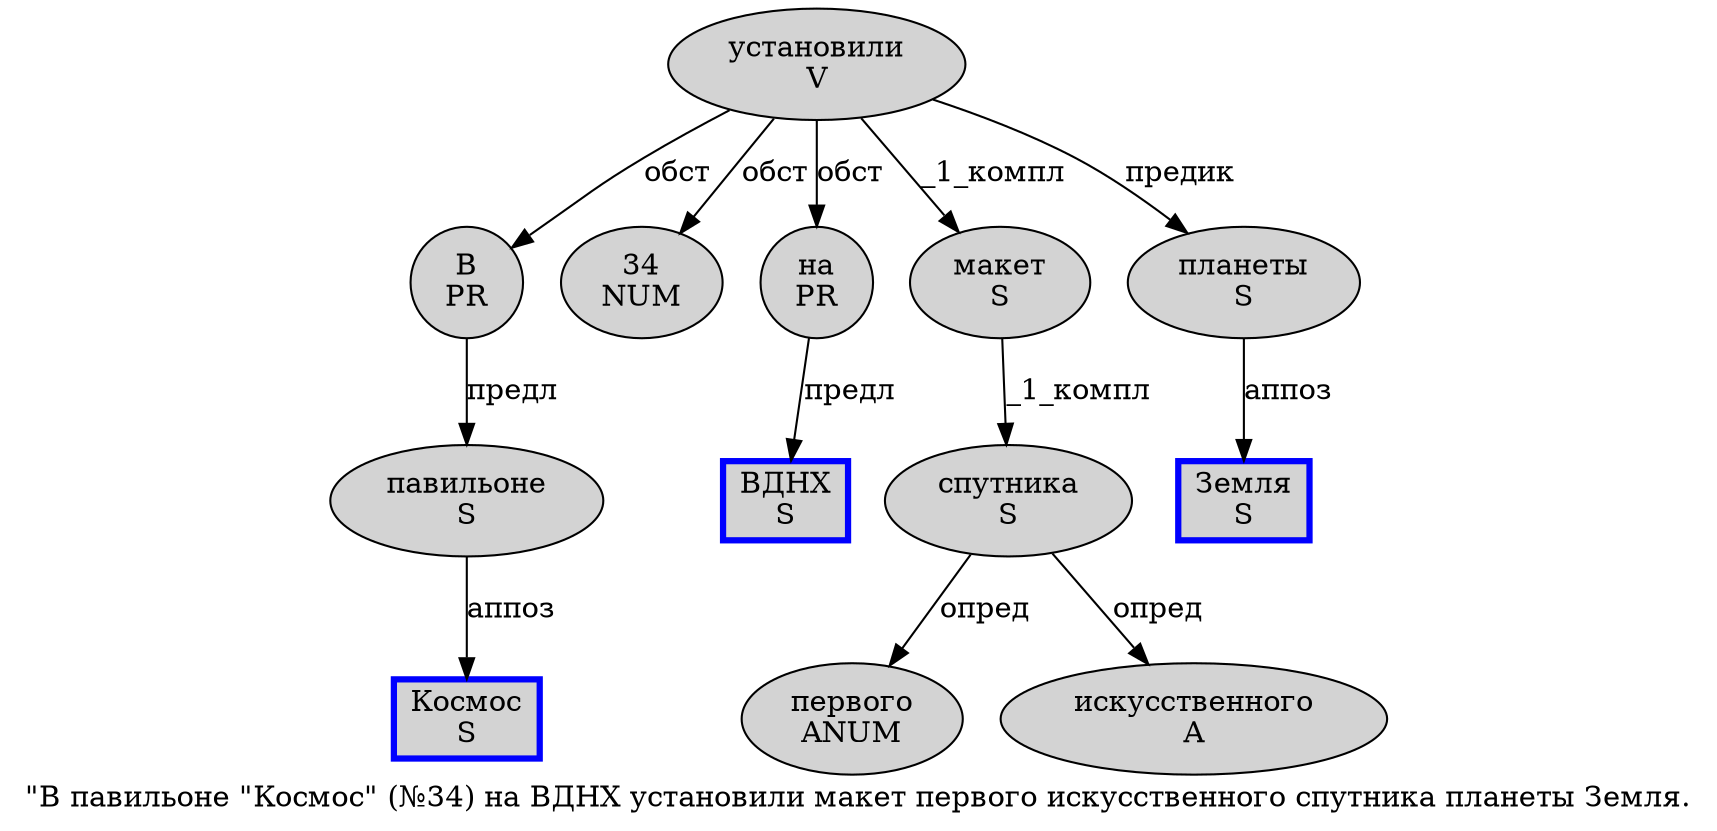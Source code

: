 digraph SENTENCE_683 {
	graph [label="\"В павильоне \"Космос\" (№34) на ВДНХ установили макет первого искусственного спутника планеты Земля."]
	node [style=filled]
		1 [label="В
PR" color="" fillcolor=lightgray penwidth=1 shape=ellipse]
		2 [label="павильоне
S" color="" fillcolor=lightgray penwidth=1 shape=ellipse]
		4 [label="Космос
S" color=blue fillcolor=lightgray penwidth=3 shape=box]
		8 [label="34
NUM" color="" fillcolor=lightgray penwidth=1 shape=ellipse]
		10 [label="на
PR" color="" fillcolor=lightgray penwidth=1 shape=ellipse]
		11 [label="ВДНХ
S" color=blue fillcolor=lightgray penwidth=3 shape=box]
		12 [label="установили
V" color="" fillcolor=lightgray penwidth=1 shape=ellipse]
		13 [label="макет
S" color="" fillcolor=lightgray penwidth=1 shape=ellipse]
		14 [label="первого
ANUM" color="" fillcolor=lightgray penwidth=1 shape=ellipse]
		15 [label="искусственного
A" color="" fillcolor=lightgray penwidth=1 shape=ellipse]
		16 [label="спутника
S" color="" fillcolor=lightgray penwidth=1 shape=ellipse]
		17 [label="планеты
S" color="" fillcolor=lightgray penwidth=1 shape=ellipse]
		18 [label="Земля
S" color=blue fillcolor=lightgray penwidth=3 shape=box]
			12 -> 1 [label="обст"]
			12 -> 8 [label="обст"]
			12 -> 10 [label="обст"]
			12 -> 13 [label="_1_компл"]
			12 -> 17 [label="предик"]
			13 -> 16 [label="_1_компл"]
			1 -> 2 [label="предл"]
			16 -> 14 [label="опред"]
			16 -> 15 [label="опред"]
			17 -> 18 [label="аппоз"]
			2 -> 4 [label="аппоз"]
			10 -> 11 [label="предл"]
}